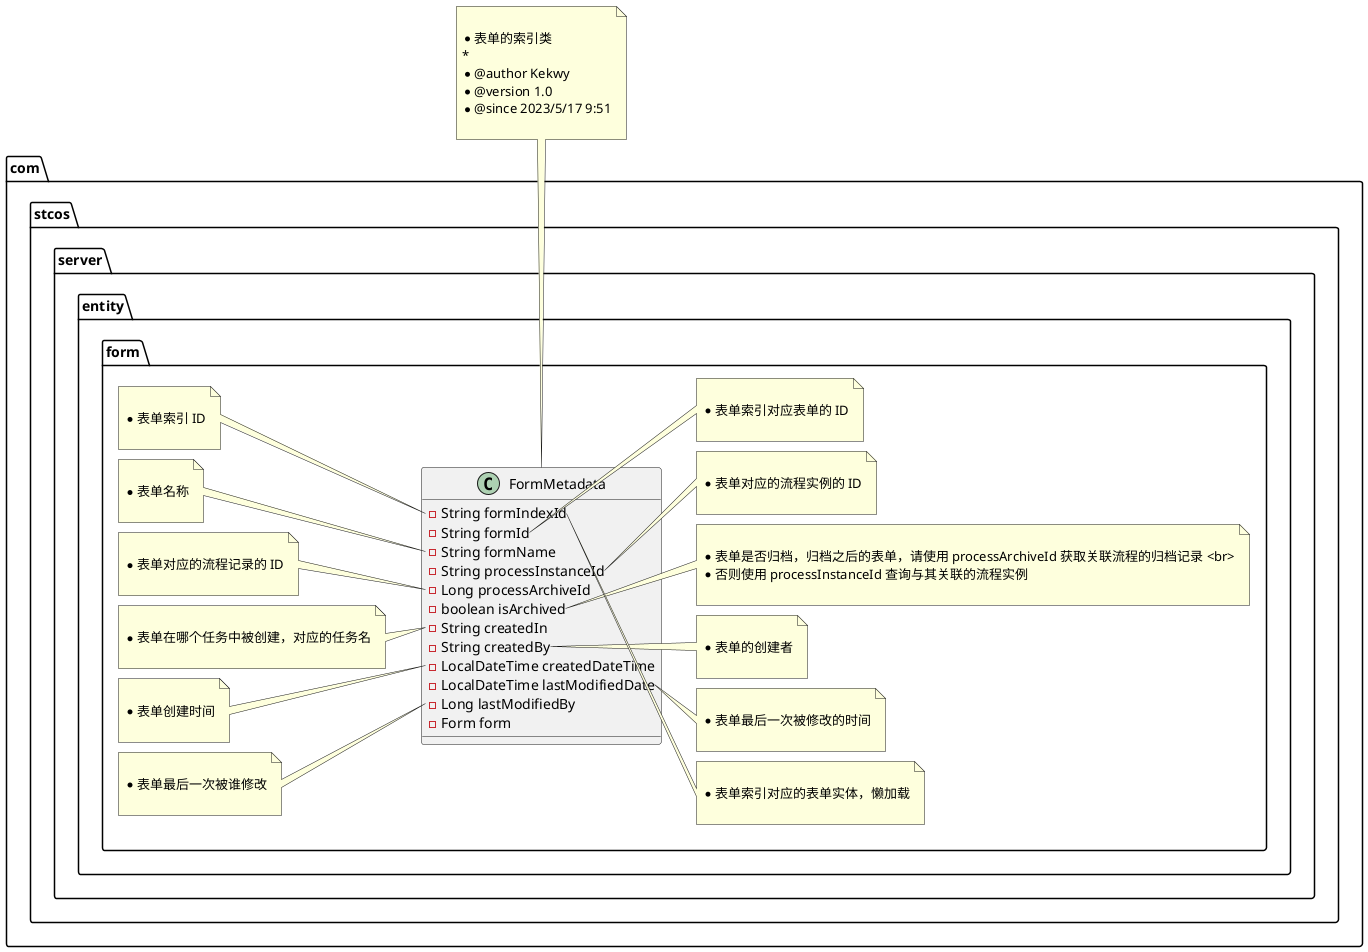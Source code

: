 @startuml
class com.stcos.server.entity.form.FormMetadata {
- String formIndexId
- String formId
- String formName
- String processInstanceId
- Long processArchiveId
- boolean isArchived
- String createdIn
- String createdBy
- LocalDateTime createdDateTime
- LocalDateTime lastModifiedDate
- Long lastModifiedBy
- Form form
}
note top of com.stcos.server.entity.form.FormMetadata

 * 表单的索引类
 *
 * @author Kekwy
 * @version 1.0
 * @since 2023/5/17 9:51
 
end note
note left of com.stcos.server.entity.form.FormMetadata::formIndexId

     * 表单索引 ID
     
end note
note right of com.stcos.server.entity.form.FormMetadata::formId

     * 表单索引对应表单的 ID
     
end note
note left of com.stcos.server.entity.form.FormMetadata::formName

     * 表单名称
     
end note
note right of com.stcos.server.entity.form.FormMetadata::processInstanceId

     * 表单对应的流程实例的 ID
     
end note
note left of com.stcos.server.entity.form.FormMetadata::processArchiveId

     * 表单对应的流程记录的 ID
     
end note
note right of com.stcos.server.entity.form.FormMetadata::isArchived

     * 表单是否归档，归档之后的表单，请使用 processArchiveId 获取关联流程的归档记录 <br>
     * 否则使用 processInstanceId 查询与其关联的流程实例
     
end note
note left of com.stcos.server.entity.form.FormMetadata::createdIn

     * 表单在哪个任务中被创建，对应的任务名
     
end note
note right of com.stcos.server.entity.form.FormMetadata::createdBy

     * 表单的创建者
     
end note
note left of com.stcos.server.entity.form.FormMetadata::createdDateTime

     * 表单创建时间
     
end note
note right of com.stcos.server.entity.form.FormMetadata::lastModifiedDate

     * 表单最后一次被修改的时间
     
end note
note left of com.stcos.server.entity.form.FormMetadata::lastModifiedBy

     * 表单最后一次被谁修改
     
end note
note right of com.stcos.server.entity.form.FormMetadata::form

     * 表单索引对应的表单实体，懒加载
     
end note

@enduml